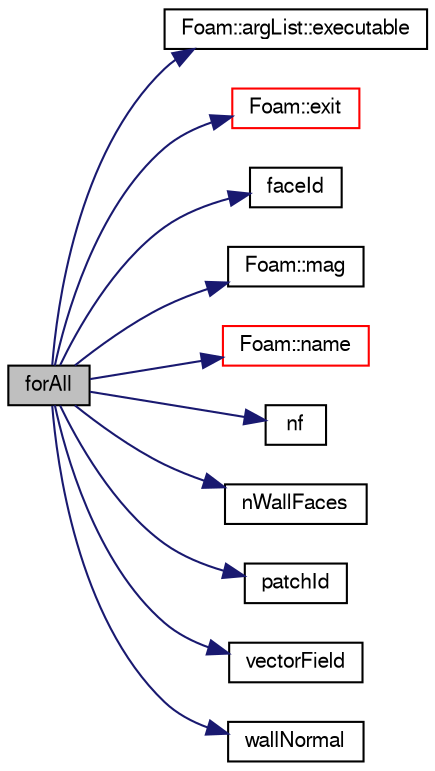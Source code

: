 digraph "forAll"
{
  bgcolor="transparent";
  edge [fontname="FreeSans",fontsize="10",labelfontname="FreeSans",labelfontsize="10"];
  node [fontname="FreeSans",fontsize="10",shape=record];
  rankdir="LR";
  Node1 [label="forAll",height=0.2,width=0.4,color="black", fillcolor="grey75", style="filled" fontcolor="black"];
  Node1 -> Node2 [color="midnightblue",fontsize="10",style="solid",fontname="FreeSans"];
  Node2 [label="Foam::argList::executable",height=0.2,width=0.4,color="black",URL="$a00060.html#a9309e42e0cec08c773ed35e24c85ba9c",tooltip="Name of executable without the path. "];
  Node1 -> Node3 [color="midnightblue",fontsize="10",style="solid",fontname="FreeSans"];
  Node3 [label="Foam::exit",height=0.2,width=0.4,color="red",URL="$a10237.html#a06ca7250d8e89caf05243ec094843642"];
  Node1 -> Node4 [color="midnightblue",fontsize="10",style="solid",fontname="FreeSans"];
  Node4 [label="faceId",height=0.2,width=0.4,color="black",URL="$a03143.html#af884d6b83fadf458db3d561846b816cc"];
  Node1 -> Node5 [color="midnightblue",fontsize="10",style="solid",fontname="FreeSans"];
  Node5 [label="Foam::mag",height=0.2,width=0.4,color="black",URL="$a10237.html#a929da2a3fdcf3dacbbe0487d3a330dae"];
  Node1 -> Node6 [color="midnightblue",fontsize="10",style="solid",fontname="FreeSans"];
  Node6 [label="Foam::name",height=0.2,width=0.4,color="red",URL="$a10237.html#adcb0df2bd4953cb6bb390272d8263c3a",tooltip="Return a string representation of a complex. "];
  Node1 -> Node7 [color="midnightblue",fontsize="10",style="solid",fontname="FreeSans"];
  Node7 [label="nf",height=0.2,width=0.4,color="black",URL="$a02962.html#a8f9be7a785c8c264afd9b0e4285bba2c"];
  Node1 -> Node8 [color="midnightblue",fontsize="10",style="solid",fontname="FreeSans"];
  Node8 [label="nWallFaces",height=0.2,width=0.4,color="black",URL="$a03143.html#ace3ce457d57f6aa80fad527f34d117c8"];
  Node1 -> Node9 [color="midnightblue",fontsize="10",style="solid",fontname="FreeSans"];
  Node9 [label="patchId",height=0.2,width=0.4,color="black",URL="$a03143.html#a331bf146c76d695e9b2b9d4e7e1ebd2c"];
  Node1 -> Node10 [color="midnightblue",fontsize="10",style="solid",fontname="FreeSans"];
  Node10 [label="vectorField",height=0.2,width=0.4,color="black",URL="$a03919.html#a26449ea948f1206dbb29e1bc6e5c7c64"];
  Node1 -> Node11 [color="midnightblue",fontsize="10",style="solid",fontname="FreeSans"];
  Node11 [label="wallNormal",height=0.2,width=0.4,color="black",URL="$a03143.html#af2da9abd00b2647e2af42f2dcb4987fc"];
}
